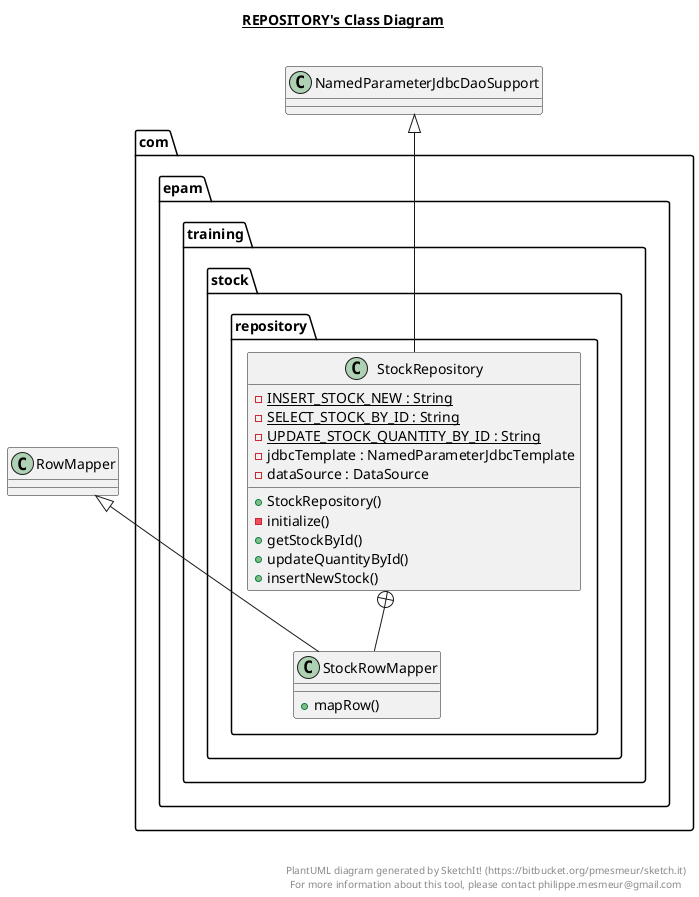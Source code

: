 @startuml

title __REPOSITORY's Class Diagram__\n

  package com.epam.training.stock {
    package com.epam.training.stock.repository {
      class StockRepository {
          {static} - INSERT_STOCK_NEW : String
          {static} - SELECT_STOCK_BY_ID : String
          {static} - UPDATE_STOCK_QUANTITY_BY_ID : String
          - jdbcTemplate : NamedParameterJdbcTemplate
          - dataSource : DataSource
          + StockRepository()
          - initialize()
          + getStockById()
          + updateQuantityById()
          + insertNewStock()
      }
    }
  }
  

  package com.epam.training.stock {
    package com.epam.training.stock.repository {
      class StockRowMapper {
          + mapRow()
      }
    }
  }
  

  StockRepository -up-|> NamedParameterJdbcDaoSupport
  StockRepository +-down- StockRowMapper
  StockRowMapper -up-|> RowMapper


right footer


PlantUML diagram generated by SketchIt! (https://bitbucket.org/pmesmeur/sketch.it)
For more information about this tool, please contact philippe.mesmeur@gmail.com
endfooter

@enduml
